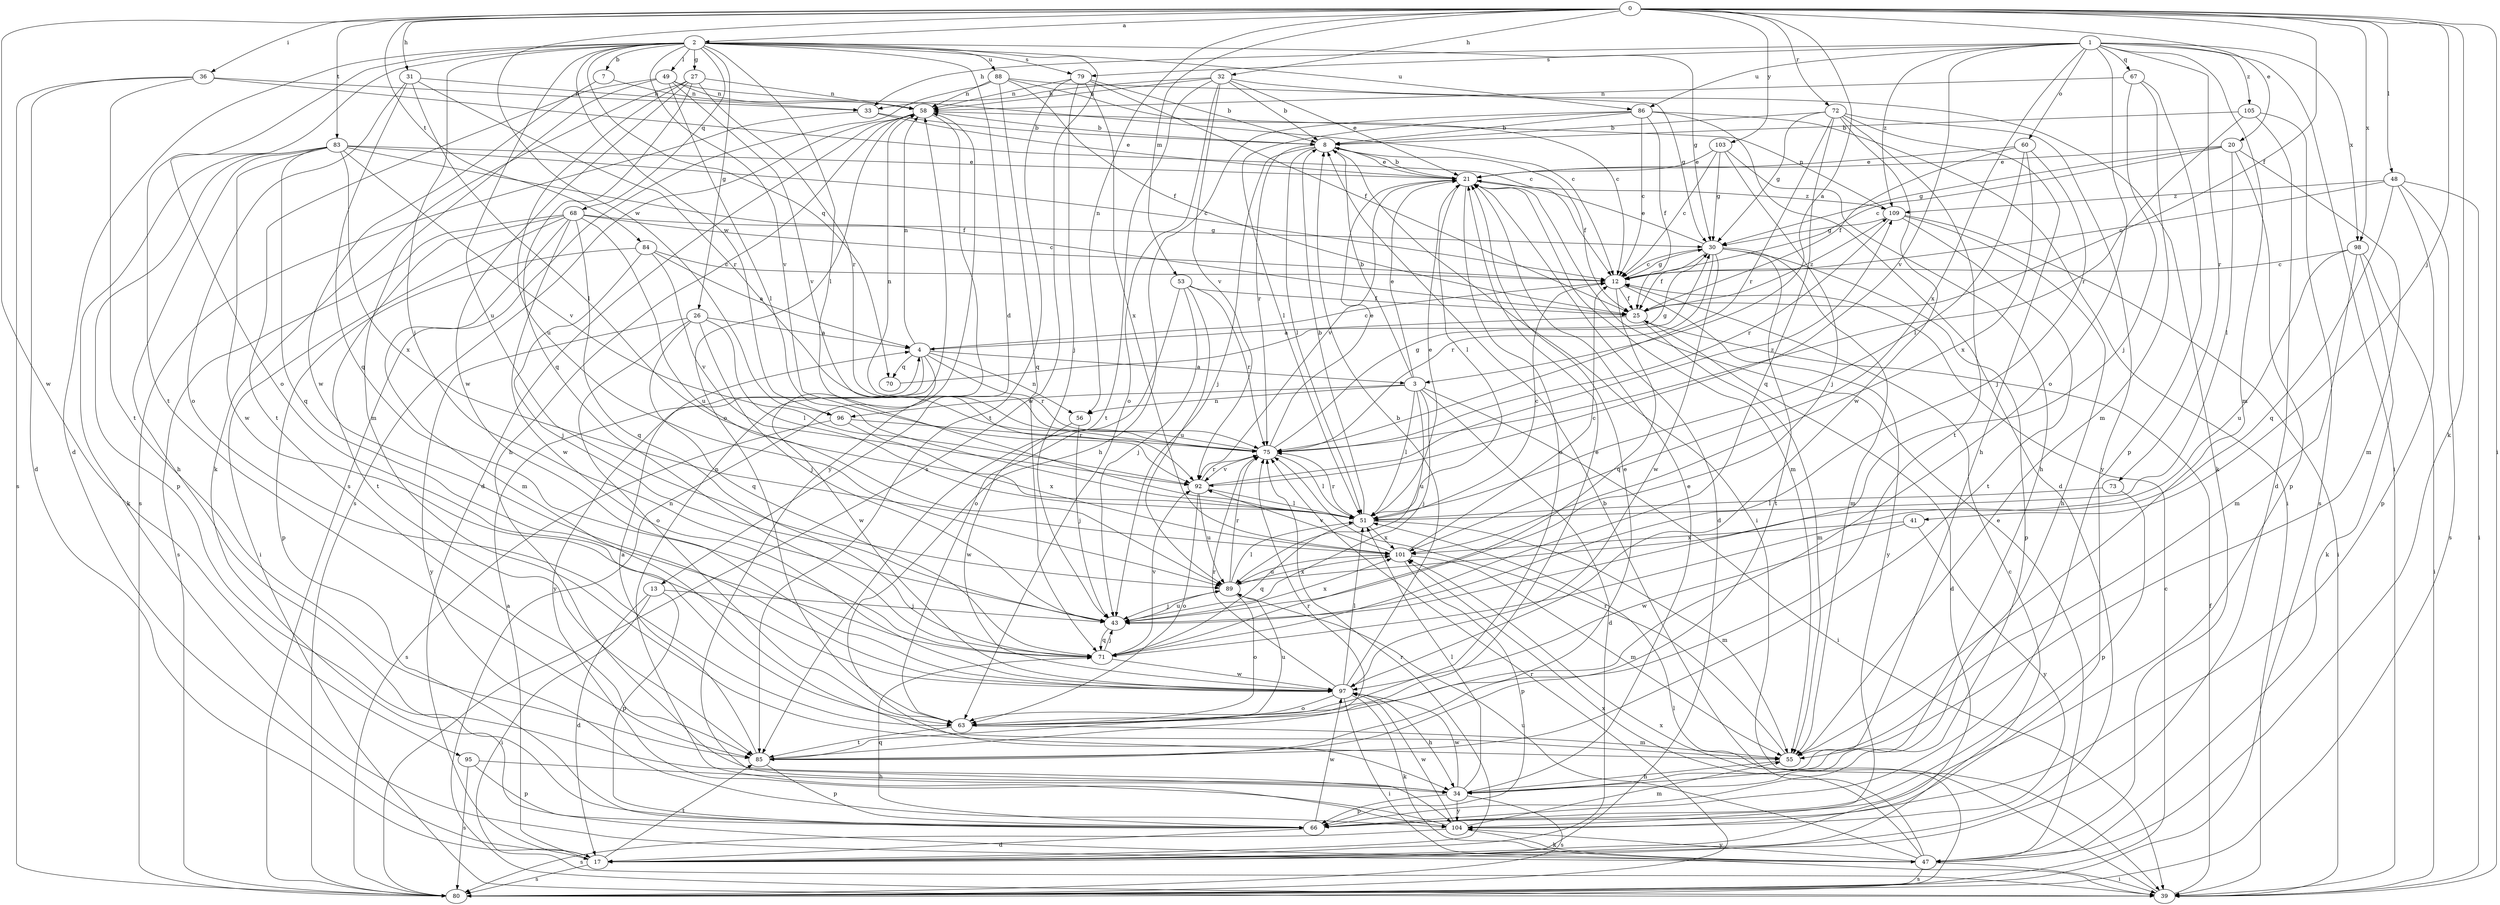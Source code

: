 strict digraph  {
0;
1;
2;
3;
4;
7;
8;
12;
13;
17;
20;
21;
25;
26;
27;
30;
31;
32;
33;
34;
36;
39;
41;
43;
47;
48;
49;
51;
53;
55;
56;
58;
60;
63;
66;
67;
68;
70;
71;
72;
73;
75;
79;
80;
83;
84;
85;
86;
88;
89;
92;
95;
96;
97;
98;
101;
103;
104;
105;
109;
0 -> 2  [label=a];
0 -> 3  [label=a];
0 -> 20  [label=e];
0 -> 25  [label=f];
0 -> 31  [label=h];
0 -> 32  [label=h];
0 -> 36  [label=i];
0 -> 39  [label=i];
0 -> 41  [label=j];
0 -> 47  [label=k];
0 -> 48  [label=l];
0 -> 53  [label=m];
0 -> 56  [label=n];
0 -> 72  [label=r];
0 -> 83  [label=t];
0 -> 84  [label=t];
0 -> 95  [label=w];
0 -> 96  [label=w];
0 -> 98  [label=x];
0 -> 103  [label=y];
1 -> 33  [label=h];
1 -> 39  [label=i];
1 -> 55  [label=m];
1 -> 60  [label=o];
1 -> 63  [label=o];
1 -> 67  [label=q];
1 -> 73  [label=r];
1 -> 79  [label=s];
1 -> 86  [label=u];
1 -> 92  [label=v];
1 -> 98  [label=x];
1 -> 101  [label=x];
1 -> 105  [label=z];
1 -> 109  [label=z];
2 -> 7  [label=b];
2 -> 13  [label=d];
2 -> 17  [label=d];
2 -> 26  [label=g];
2 -> 27  [label=g];
2 -> 30  [label=g];
2 -> 43  [label=j];
2 -> 49  [label=l];
2 -> 51  [label=l];
2 -> 63  [label=o];
2 -> 68  [label=q];
2 -> 70  [label=q];
2 -> 79  [label=s];
2 -> 80  [label=s];
2 -> 85  [label=t];
2 -> 86  [label=u];
2 -> 88  [label=u];
2 -> 89  [label=u];
2 -> 92  [label=v];
2 -> 96  [label=w];
3 -> 8  [label=b];
3 -> 17  [label=d];
3 -> 21  [label=e];
3 -> 39  [label=i];
3 -> 43  [label=j];
3 -> 51  [label=l];
3 -> 56  [label=n];
3 -> 89  [label=u];
3 -> 96  [label=w];
4 -> 3  [label=a];
4 -> 12  [label=c];
4 -> 56  [label=n];
4 -> 58  [label=n];
4 -> 70  [label=q];
4 -> 75  [label=r];
4 -> 97  [label=w];
4 -> 104  [label=y];
7 -> 58  [label=n];
7 -> 97  [label=w];
8 -> 21  [label=e];
8 -> 25  [label=f];
8 -> 39  [label=i];
8 -> 43  [label=j];
8 -> 51  [label=l];
8 -> 75  [label=r];
12 -> 25  [label=f];
12 -> 30  [label=g];
12 -> 71  [label=q];
12 -> 104  [label=y];
13 -> 17  [label=d];
13 -> 39  [label=i];
13 -> 43  [label=j];
13 -> 66  [label=p];
17 -> 4  [label=a];
17 -> 12  [label=c];
17 -> 75  [label=r];
17 -> 80  [label=s];
17 -> 85  [label=t];
20 -> 12  [label=c];
20 -> 21  [label=e];
20 -> 30  [label=g];
20 -> 51  [label=l];
20 -> 55  [label=m];
20 -> 66  [label=p];
21 -> 8  [label=b];
21 -> 17  [label=d];
21 -> 51  [label=l];
21 -> 55  [label=m];
21 -> 63  [label=o];
21 -> 92  [label=v];
21 -> 109  [label=z];
25 -> 4  [label=a];
25 -> 17  [label=d];
25 -> 55  [label=m];
25 -> 109  [label=z];
26 -> 4  [label=a];
26 -> 43  [label=j];
26 -> 51  [label=l];
26 -> 63  [label=o];
26 -> 71  [label=q];
26 -> 104  [label=y];
27 -> 47  [label=k];
27 -> 58  [label=n];
27 -> 71  [label=q];
27 -> 75  [label=r];
27 -> 89  [label=u];
27 -> 97  [label=w];
30 -> 12  [label=c];
30 -> 21  [label=e];
30 -> 25  [label=f];
30 -> 55  [label=m];
30 -> 66  [label=p];
30 -> 75  [label=r];
30 -> 85  [label=t];
30 -> 97  [label=w];
31 -> 33  [label=h];
31 -> 51  [label=l];
31 -> 63  [label=o];
31 -> 71  [label=q];
31 -> 75  [label=r];
32 -> 8  [label=b];
32 -> 21  [label=e];
32 -> 33  [label=h];
32 -> 47  [label=k];
32 -> 58  [label=n];
32 -> 63  [label=o];
32 -> 85  [label=t];
32 -> 92  [label=v];
33 -> 8  [label=b];
33 -> 21  [label=e];
33 -> 80  [label=s];
34 -> 21  [label=e];
34 -> 51  [label=l];
34 -> 66  [label=p];
34 -> 80  [label=s];
34 -> 97  [label=w];
34 -> 104  [label=y];
36 -> 12  [label=c];
36 -> 17  [label=d];
36 -> 33  [label=h];
36 -> 80  [label=s];
36 -> 85  [label=t];
39 -> 25  [label=f];
39 -> 51  [label=l];
39 -> 58  [label=n];
41 -> 97  [label=w];
41 -> 101  [label=x];
41 -> 104  [label=y];
43 -> 71  [label=q];
43 -> 89  [label=u];
43 -> 101  [label=x];
47 -> 8  [label=b];
47 -> 21  [label=e];
47 -> 39  [label=i];
47 -> 80  [label=s];
47 -> 89  [label=u];
47 -> 101  [label=x];
47 -> 104  [label=y];
48 -> 12  [label=c];
48 -> 39  [label=i];
48 -> 66  [label=p];
48 -> 71  [label=q];
48 -> 80  [label=s];
48 -> 109  [label=z];
49 -> 12  [label=c];
49 -> 51  [label=l];
49 -> 55  [label=m];
49 -> 58  [label=n];
49 -> 85  [label=t];
49 -> 92  [label=v];
51 -> 8  [label=b];
51 -> 12  [label=c];
51 -> 21  [label=e];
51 -> 55  [label=m];
51 -> 71  [label=q];
51 -> 75  [label=r];
51 -> 101  [label=x];
53 -> 25  [label=f];
53 -> 43  [label=j];
53 -> 63  [label=o];
53 -> 75  [label=r];
53 -> 89  [label=u];
55 -> 34  [label=h];
55 -> 75  [label=r];
56 -> 43  [label=j];
56 -> 97  [label=w];
58 -> 8  [label=b];
58 -> 17  [label=d];
58 -> 34  [label=h];
58 -> 63  [label=o];
58 -> 80  [label=s];
58 -> 104  [label=y];
60 -> 21  [label=e];
60 -> 25  [label=f];
60 -> 43  [label=j];
60 -> 51  [label=l];
60 -> 101  [label=x];
63 -> 21  [label=e];
63 -> 55  [label=m];
63 -> 85  [label=t];
63 -> 89  [label=u];
66 -> 17  [label=d];
66 -> 71  [label=q];
66 -> 97  [label=w];
67 -> 43  [label=j];
67 -> 55  [label=m];
67 -> 58  [label=n];
67 -> 66  [label=p];
68 -> 12  [label=c];
68 -> 30  [label=g];
68 -> 39  [label=i];
68 -> 55  [label=m];
68 -> 71  [label=q];
68 -> 80  [label=s];
68 -> 85  [label=t];
68 -> 89  [label=u];
68 -> 97  [label=w];
70 -> 30  [label=g];
71 -> 43  [label=j];
71 -> 92  [label=v];
71 -> 97  [label=w];
72 -> 8  [label=b];
72 -> 30  [label=g];
72 -> 34  [label=h];
72 -> 71  [label=q];
72 -> 75  [label=r];
72 -> 85  [label=t];
72 -> 97  [label=w];
72 -> 104  [label=y];
73 -> 51  [label=l];
73 -> 66  [label=p];
75 -> 21  [label=e];
75 -> 30  [label=g];
75 -> 51  [label=l];
75 -> 58  [label=n];
75 -> 92  [label=v];
79 -> 8  [label=b];
79 -> 25  [label=f];
79 -> 43  [label=j];
79 -> 58  [label=n];
79 -> 85  [label=t];
79 -> 101  [label=x];
80 -> 12  [label=c];
80 -> 75  [label=r];
80 -> 101  [label=x];
83 -> 12  [label=c];
83 -> 21  [label=e];
83 -> 25  [label=f];
83 -> 34  [label=h];
83 -> 47  [label=k];
83 -> 66  [label=p];
83 -> 71  [label=q];
83 -> 92  [label=v];
83 -> 97  [label=w];
83 -> 101  [label=x];
84 -> 4  [label=a];
84 -> 12  [label=c];
84 -> 43  [label=j];
84 -> 66  [label=p];
84 -> 92  [label=v];
85 -> 4  [label=a];
85 -> 21  [label=e];
85 -> 66  [label=p];
85 -> 75  [label=r];
86 -> 8  [label=b];
86 -> 12  [label=c];
86 -> 17  [label=d];
86 -> 25  [label=f];
86 -> 34  [label=h];
86 -> 39  [label=i];
86 -> 51  [label=l];
88 -> 12  [label=c];
88 -> 25  [label=f];
88 -> 30  [label=g];
88 -> 58  [label=n];
88 -> 71  [label=q];
88 -> 80  [label=s];
89 -> 43  [label=j];
89 -> 51  [label=l];
89 -> 63  [label=o];
89 -> 75  [label=r];
89 -> 101  [label=x];
92 -> 51  [label=l];
92 -> 63  [label=o];
92 -> 75  [label=r];
92 -> 89  [label=u];
92 -> 109  [label=z];
95 -> 34  [label=h];
95 -> 66  [label=p];
95 -> 80  [label=s];
96 -> 75  [label=r];
96 -> 80  [label=s];
96 -> 101  [label=x];
97 -> 8  [label=b];
97 -> 34  [label=h];
97 -> 39  [label=i];
97 -> 47  [label=k];
97 -> 51  [label=l];
97 -> 63  [label=o];
97 -> 75  [label=r];
98 -> 12  [label=c];
98 -> 39  [label=i];
98 -> 47  [label=k];
98 -> 55  [label=m];
98 -> 89  [label=u];
101 -> 12  [label=c];
101 -> 55  [label=m];
101 -> 66  [label=p];
101 -> 89  [label=u];
101 -> 92  [label=v];
103 -> 12  [label=c];
103 -> 21  [label=e];
103 -> 30  [label=g];
103 -> 34  [label=h];
103 -> 43  [label=j];
104 -> 47  [label=k];
104 -> 55  [label=m];
104 -> 58  [label=n];
104 -> 80  [label=s];
104 -> 97  [label=w];
105 -> 8  [label=b];
105 -> 17  [label=d];
105 -> 75  [label=r];
105 -> 80  [label=s];
109 -> 30  [label=g];
109 -> 34  [label=h];
109 -> 39  [label=i];
109 -> 58  [label=n];
109 -> 75  [label=r];
109 -> 85  [label=t];
}
